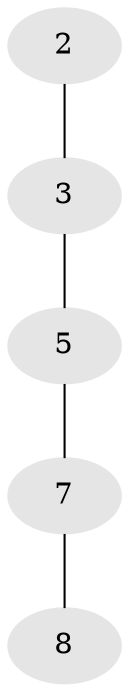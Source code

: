 // Generated by graph-tools (version 1.1) at 2025/46/02/15/25 05:46:28]
// undirected, 5 vertices, 4 edges
graph export_dot {
graph [start="1"]
  node [color=gray90,style=filled];
  2 [super="+1+4+14"];
  3 [super="+18"];
  5 [super="+9+10+15+19"];
  7 [super="+13"];
  8 [super="+12+20"];
  2 -- 3;
  3 -- 5;
  5 -- 7;
  7 -- 8;
}
